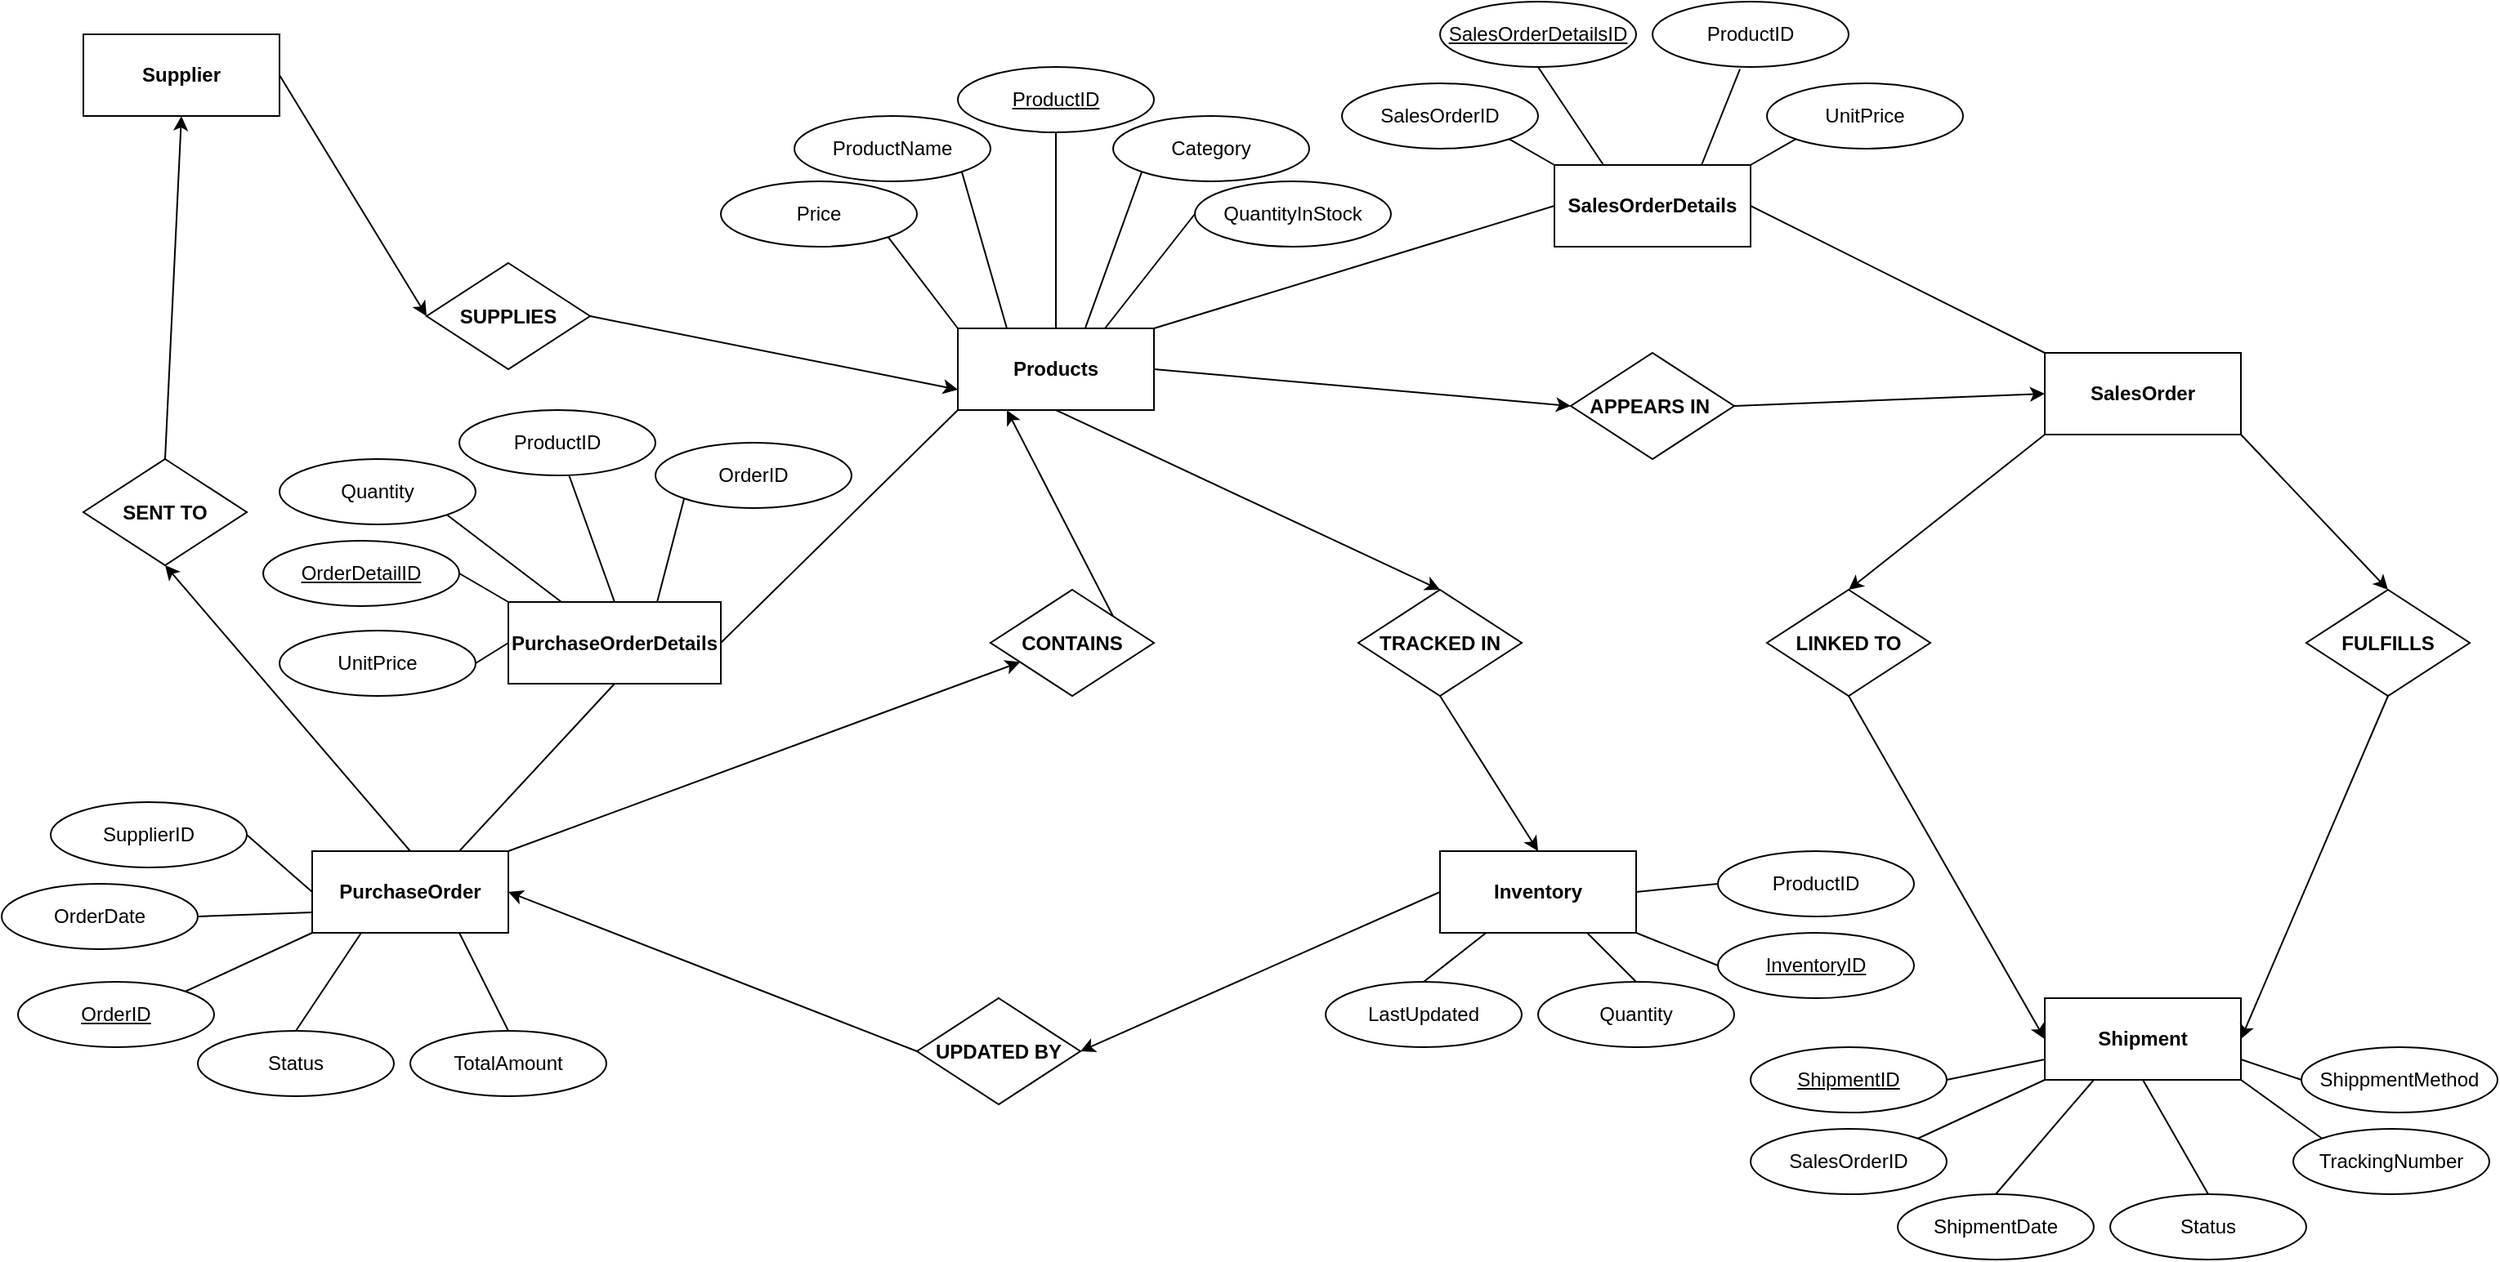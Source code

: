 <mxfile version="27.0.6">
  <diagram name="Page-1" id="dpGwUtLGYqmD2AURmN1E">
    <mxGraphModel dx="2688" dy="970" grid="1" gridSize="10" guides="1" tooltips="1" connect="1" arrows="1" fold="1" page="1" pageScale="1" pageWidth="850" pageHeight="1100" math="0" shadow="0">
      <root>
        <mxCell id="0" />
        <mxCell id="1" parent="0" />
        <mxCell id="tNOeazSKzZnn_q3BJgtX-1" value="&lt;b&gt;Supplier&lt;/b&gt;" style="rounded=0;whiteSpace=wrap;html=1;" vertex="1" parent="1">
          <mxGeometry x="-110" y="220" width="120" height="50" as="geometry" />
        </mxCell>
        <mxCell id="tNOeazSKzZnn_q3BJgtX-4" value="&lt;b&gt;PurchaseOrderDetails&lt;/b&gt;" style="rounded=0;whiteSpace=wrap;html=1;" vertex="1" parent="1">
          <mxGeometry x="150" y="567.5" width="130" height="50" as="geometry" />
        </mxCell>
        <mxCell id="tNOeazSKzZnn_q3BJgtX-5" value="&lt;b&gt;PurchaseOrder&lt;/b&gt;" style="rounded=0;whiteSpace=wrap;html=1;" vertex="1" parent="1">
          <mxGeometry x="30" y="720" width="120" height="50" as="geometry" />
        </mxCell>
        <mxCell id="tNOeazSKzZnn_q3BJgtX-6" value="&lt;b&gt;SalesOrder&lt;/b&gt;" style="rounded=0;whiteSpace=wrap;html=1;" vertex="1" parent="1">
          <mxGeometry x="1090" y="415" width="120" height="50" as="geometry" />
        </mxCell>
        <mxCell id="tNOeazSKzZnn_q3BJgtX-7" value="&lt;b&gt;Inventory&lt;/b&gt;" style="rounded=0;whiteSpace=wrap;html=1;" vertex="1" parent="1">
          <mxGeometry x="720" y="720" width="120" height="50" as="geometry" />
        </mxCell>
        <mxCell id="tNOeazSKzZnn_q3BJgtX-8" value="&lt;b&gt;Products&lt;/b&gt;" style="rounded=0;whiteSpace=wrap;html=1;" vertex="1" parent="1">
          <mxGeometry x="425" y="400" width="120" height="50" as="geometry" />
        </mxCell>
        <mxCell id="tNOeazSKzZnn_q3BJgtX-9" value="&lt;b&gt;Shipment&lt;/b&gt;" style="rounded=0;whiteSpace=wrap;html=1;" vertex="1" parent="1">
          <mxGeometry x="1090" y="810" width="120" height="50" as="geometry" />
        </mxCell>
        <mxCell id="tNOeazSKzZnn_q3BJgtX-10" value="&lt;b&gt;SalesOrderDetails&lt;/b&gt;" style="rounded=0;whiteSpace=wrap;html=1;" vertex="1" parent="1">
          <mxGeometry x="790" y="300" width="120" height="50" as="geometry" />
        </mxCell>
        <mxCell id="tNOeazSKzZnn_q3BJgtX-18" value="&lt;b&gt;SUPPLIES&lt;/b&gt;" style="rhombus;whiteSpace=wrap;html=1;" vertex="1" parent="1">
          <mxGeometry x="100" y="360" width="100" height="65" as="geometry" />
        </mxCell>
        <mxCell id="tNOeazSKzZnn_q3BJgtX-19" value="" style="endArrow=classic;html=1;rounded=0;exitX=1;exitY=0.5;exitDx=0;exitDy=0;entryX=0;entryY=0.5;entryDx=0;entryDy=0;" edge="1" parent="1" source="tNOeazSKzZnn_q3BJgtX-1" target="tNOeazSKzZnn_q3BJgtX-18">
          <mxGeometry width="50" height="50" relative="1" as="geometry">
            <mxPoint x="400" y="520" as="sourcePoint" />
            <mxPoint x="450" y="470" as="targetPoint" />
          </mxGeometry>
        </mxCell>
        <mxCell id="tNOeazSKzZnn_q3BJgtX-20" value="" style="endArrow=classic;html=1;rounded=0;exitX=1;exitY=0.5;exitDx=0;exitDy=0;entryX=0;entryY=0.75;entryDx=0;entryDy=0;" edge="1" parent="1" source="tNOeazSKzZnn_q3BJgtX-18" target="tNOeazSKzZnn_q3BJgtX-8">
          <mxGeometry width="50" height="50" relative="1" as="geometry">
            <mxPoint x="570" y="570" as="sourcePoint" />
            <mxPoint x="620" y="520" as="targetPoint" />
          </mxGeometry>
        </mxCell>
        <mxCell id="tNOeazSKzZnn_q3BJgtX-21" value="&lt;b&gt;TRACKED IN&lt;/b&gt;" style="rhombus;whiteSpace=wrap;html=1;" vertex="1" parent="1">
          <mxGeometry x="670" y="560" width="100" height="65" as="geometry" />
        </mxCell>
        <mxCell id="tNOeazSKzZnn_q3BJgtX-22" value="" style="endArrow=classic;html=1;rounded=0;exitX=0.5;exitY=1;exitDx=0;exitDy=0;entryX=0.5;entryY=0;entryDx=0;entryDy=0;" edge="1" parent="1" source="tNOeazSKzZnn_q3BJgtX-21" target="tNOeazSKzZnn_q3BJgtX-7">
          <mxGeometry width="50" height="50" relative="1" as="geometry">
            <mxPoint x="669" y="575" as="sourcePoint" />
            <mxPoint x="719" y="525" as="targetPoint" />
          </mxGeometry>
        </mxCell>
        <mxCell id="tNOeazSKzZnn_q3BJgtX-23" value="" style="endArrow=classic;html=1;rounded=0;entryX=0.5;entryY=0;entryDx=0;entryDy=0;exitX=0.5;exitY=1;exitDx=0;exitDy=0;" edge="1" parent="1" source="tNOeazSKzZnn_q3BJgtX-8" target="tNOeazSKzZnn_q3BJgtX-21">
          <mxGeometry width="50" height="50" relative="1" as="geometry">
            <mxPoint x="580" y="580" as="sourcePoint" />
            <mxPoint x="630" y="530" as="targetPoint" />
          </mxGeometry>
        </mxCell>
        <mxCell id="tNOeazSKzZnn_q3BJgtX-24" value="&lt;b&gt;UPDATED BY&lt;/b&gt;" style="rhombus;whiteSpace=wrap;html=1;" vertex="1" parent="1">
          <mxGeometry x="400" y="810" width="100" height="65" as="geometry" />
        </mxCell>
        <mxCell id="tNOeazSKzZnn_q3BJgtX-25" value="" style="endArrow=classic;html=1;rounded=0;entryX=1;entryY=0.5;entryDx=0;entryDy=0;exitX=0;exitY=0.5;exitDx=0;exitDy=0;" edge="1" parent="1" source="tNOeazSKzZnn_q3BJgtX-24" target="tNOeazSKzZnn_q3BJgtX-5">
          <mxGeometry width="50" height="50" relative="1" as="geometry">
            <mxPoint x="400" y="800" as="sourcePoint" />
            <mxPoint x="450" y="750" as="targetPoint" />
          </mxGeometry>
        </mxCell>
        <mxCell id="tNOeazSKzZnn_q3BJgtX-26" value="" style="endArrow=classic;html=1;rounded=0;entryX=1;entryY=0.5;entryDx=0;entryDy=0;exitX=0;exitY=0.5;exitDx=0;exitDy=0;" edge="1" parent="1" source="tNOeazSKzZnn_q3BJgtX-7" target="tNOeazSKzZnn_q3BJgtX-24">
          <mxGeometry width="50" height="50" relative="1" as="geometry">
            <mxPoint x="470" y="830" as="sourcePoint" />
            <mxPoint x="520" y="780" as="targetPoint" />
          </mxGeometry>
        </mxCell>
        <mxCell id="tNOeazSKzZnn_q3BJgtX-27" value="&lt;b&gt;SENT TO&lt;/b&gt;" style="rhombus;whiteSpace=wrap;html=1;" vertex="1" parent="1">
          <mxGeometry x="-110" y="480" width="100" height="65" as="geometry" />
        </mxCell>
        <mxCell id="tNOeazSKzZnn_q3BJgtX-28" value="" style="endArrow=classic;html=1;rounded=0;entryX=0.5;entryY=1;entryDx=0;entryDy=0;exitX=0.5;exitY=0;exitDx=0;exitDy=0;" edge="1" parent="1" source="tNOeazSKzZnn_q3BJgtX-5" target="tNOeazSKzZnn_q3BJgtX-27">
          <mxGeometry width="50" height="50" relative="1" as="geometry">
            <mxPoint x="150" y="650" as="sourcePoint" />
            <mxPoint x="200" y="600" as="targetPoint" />
          </mxGeometry>
        </mxCell>
        <mxCell id="tNOeazSKzZnn_q3BJgtX-29" value="" style="endArrow=classic;html=1;rounded=0;entryX=0.5;entryY=1;entryDx=0;entryDy=0;exitX=0.5;exitY=0;exitDx=0;exitDy=0;" edge="1" parent="1" source="tNOeazSKzZnn_q3BJgtX-27" target="tNOeazSKzZnn_q3BJgtX-1">
          <mxGeometry width="50" height="50" relative="1" as="geometry">
            <mxPoint x="90" y="620" as="sourcePoint" />
            <mxPoint x="140" y="570" as="targetPoint" />
          </mxGeometry>
        </mxCell>
        <mxCell id="tNOeazSKzZnn_q3BJgtX-30" value="&lt;b&gt;CONTAINS&lt;/b&gt;" style="rhombus;whiteSpace=wrap;html=1;" vertex="1" parent="1">
          <mxGeometry x="445" y="560" width="100" height="65" as="geometry" />
        </mxCell>
        <mxCell id="tNOeazSKzZnn_q3BJgtX-31" value="" style="endArrow=classic;html=1;rounded=0;exitX=1;exitY=0;exitDx=0;exitDy=0;" edge="1" parent="1" source="tNOeazSKzZnn_q3BJgtX-5" target="tNOeazSKzZnn_q3BJgtX-30">
          <mxGeometry width="50" height="50" relative="1" as="geometry">
            <mxPoint x="380" y="590" as="sourcePoint" />
            <mxPoint x="430" y="540" as="targetPoint" />
          </mxGeometry>
        </mxCell>
        <mxCell id="tNOeazSKzZnn_q3BJgtX-32" value="" style="endArrow=classic;html=1;rounded=0;exitX=1;exitY=0;exitDx=0;exitDy=0;entryX=0.25;entryY=1;entryDx=0;entryDy=0;" edge="1" parent="1" source="tNOeazSKzZnn_q3BJgtX-30" target="tNOeazSKzZnn_q3BJgtX-8">
          <mxGeometry width="50" height="50" relative="1" as="geometry">
            <mxPoint x="630" y="500" as="sourcePoint" />
            <mxPoint x="680" y="450" as="targetPoint" />
          </mxGeometry>
        </mxCell>
        <mxCell id="tNOeazSKzZnn_q3BJgtX-33" value="&lt;b&gt;APPEARS IN&amp;nbsp;&lt;/b&gt;" style="rhombus;whiteSpace=wrap;html=1;" vertex="1" parent="1">
          <mxGeometry x="800" y="415" width="100" height="65" as="geometry" />
        </mxCell>
        <mxCell id="tNOeazSKzZnn_q3BJgtX-35" value="" style="endArrow=classic;html=1;rounded=0;entryX=0;entryY=0.5;entryDx=0;entryDy=0;exitX=1;exitY=0.5;exitDx=0;exitDy=0;" edge="1" parent="1" source="tNOeazSKzZnn_q3BJgtX-8" target="tNOeazSKzZnn_q3BJgtX-33">
          <mxGeometry width="50" height="50" relative="1" as="geometry">
            <mxPoint x="630" y="360" as="sourcePoint" />
            <mxPoint x="680" y="310" as="targetPoint" />
          </mxGeometry>
        </mxCell>
        <mxCell id="tNOeazSKzZnn_q3BJgtX-36" value="" style="endArrow=classic;html=1;rounded=0;exitX=1;exitY=0.5;exitDx=0;exitDy=0;entryX=0;entryY=0.5;entryDx=0;entryDy=0;" edge="1" parent="1" source="tNOeazSKzZnn_q3BJgtX-33" target="tNOeazSKzZnn_q3BJgtX-6">
          <mxGeometry width="50" height="50" relative="1" as="geometry">
            <mxPoint x="950" y="580" as="sourcePoint" />
            <mxPoint x="1000" y="530" as="targetPoint" />
          </mxGeometry>
        </mxCell>
        <mxCell id="tNOeazSKzZnn_q3BJgtX-37" value="&lt;b&gt;LINKED TO&lt;/b&gt;" style="rhombus;whiteSpace=wrap;html=1;" vertex="1" parent="1">
          <mxGeometry x="920" y="560" width="100" height="65" as="geometry" />
        </mxCell>
        <mxCell id="tNOeazSKzZnn_q3BJgtX-38" value="&lt;b&gt;FULFILLS&lt;/b&gt;" style="rhombus;whiteSpace=wrap;html=1;" vertex="1" parent="1">
          <mxGeometry x="1250" y="560" width="100" height="65" as="geometry" />
        </mxCell>
        <mxCell id="tNOeazSKzZnn_q3BJgtX-39" value="" style="endArrow=classic;html=1;rounded=0;entryX=0.5;entryY=0;entryDx=0;entryDy=0;exitX=1;exitY=1;exitDx=0;exitDy=0;" edge="1" parent="1" source="tNOeazSKzZnn_q3BJgtX-6" target="tNOeazSKzZnn_q3BJgtX-38">
          <mxGeometry width="50" height="50" relative="1" as="geometry">
            <mxPoint x="1180" y="590" as="sourcePoint" />
            <mxPoint x="1230" y="540" as="targetPoint" />
          </mxGeometry>
        </mxCell>
        <mxCell id="tNOeazSKzZnn_q3BJgtX-40" value="" style="endArrow=classic;html=1;rounded=0;exitX=0.5;exitY=1;exitDx=0;exitDy=0;entryX=1;entryY=0.5;entryDx=0;entryDy=0;" edge="1" parent="1" source="tNOeazSKzZnn_q3BJgtX-38" target="tNOeazSKzZnn_q3BJgtX-9">
          <mxGeometry width="50" height="50" relative="1" as="geometry">
            <mxPoint x="1240" y="780" as="sourcePoint" />
            <mxPoint x="1290" y="730" as="targetPoint" />
          </mxGeometry>
        </mxCell>
        <mxCell id="tNOeazSKzZnn_q3BJgtX-41" value="" style="endArrow=classic;html=1;rounded=0;entryX=0;entryY=0.5;entryDx=0;entryDy=0;exitX=0.5;exitY=1;exitDx=0;exitDy=0;" edge="1" parent="1" source="tNOeazSKzZnn_q3BJgtX-37" target="tNOeazSKzZnn_q3BJgtX-9">
          <mxGeometry width="50" height="50" relative="1" as="geometry">
            <mxPoint x="950" y="780" as="sourcePoint" />
            <mxPoint x="1000" y="730" as="targetPoint" />
          </mxGeometry>
        </mxCell>
        <mxCell id="tNOeazSKzZnn_q3BJgtX-42" value="" style="endArrow=classic;html=1;rounded=0;exitX=0;exitY=1;exitDx=0;exitDy=0;entryX=0.5;entryY=0;entryDx=0;entryDy=0;" edge="1" parent="1" source="tNOeazSKzZnn_q3BJgtX-6" target="tNOeazSKzZnn_q3BJgtX-37">
          <mxGeometry width="50" height="50" relative="1" as="geometry">
            <mxPoint x="1090" y="610" as="sourcePoint" />
            <mxPoint x="1140" y="560" as="targetPoint" />
          </mxGeometry>
        </mxCell>
        <mxCell id="tNOeazSKzZnn_q3BJgtX-43" value="" style="endArrow=none;html=1;rounded=0;entryX=0;entryY=0.5;entryDx=0;entryDy=0;exitX=1;exitY=0;exitDx=0;exitDy=0;" edge="1" parent="1" source="tNOeazSKzZnn_q3BJgtX-8" target="tNOeazSKzZnn_q3BJgtX-10">
          <mxGeometry width="50" height="50" relative="1" as="geometry">
            <mxPoint x="550" y="390" as="sourcePoint" />
            <mxPoint x="580" y="170" as="targetPoint" />
          </mxGeometry>
        </mxCell>
        <mxCell id="tNOeazSKzZnn_q3BJgtX-44" value="" style="endArrow=none;html=1;rounded=0;entryX=1;entryY=0.5;entryDx=0;entryDy=0;exitX=0;exitY=0;exitDx=0;exitDy=0;" edge="1" parent="1" source="tNOeazSKzZnn_q3BJgtX-6" target="tNOeazSKzZnn_q3BJgtX-10">
          <mxGeometry width="50" height="50" relative="1" as="geometry">
            <mxPoint x="1240" y="190" as="sourcePoint" />
            <mxPoint x="1290" y="140" as="targetPoint" />
          </mxGeometry>
        </mxCell>
        <mxCell id="tNOeazSKzZnn_q3BJgtX-45" value="" style="endArrow=none;html=1;rounded=0;exitX=0.75;exitY=0;exitDx=0;exitDy=0;entryX=0.5;entryY=1;entryDx=0;entryDy=0;" edge="1" parent="1" source="tNOeazSKzZnn_q3BJgtX-5" target="tNOeazSKzZnn_q3BJgtX-4">
          <mxGeometry width="50" height="50" relative="1" as="geometry">
            <mxPoint x="50" y="590" as="sourcePoint" />
            <mxPoint x="100" y="540" as="targetPoint" />
          </mxGeometry>
        </mxCell>
        <mxCell id="tNOeazSKzZnn_q3BJgtX-46" value="" style="endArrow=none;html=1;rounded=0;exitX=0;exitY=1;exitDx=0;exitDy=0;entryX=1;entryY=0.5;entryDx=0;entryDy=0;" edge="1" parent="1" source="tNOeazSKzZnn_q3BJgtX-8" target="tNOeazSKzZnn_q3BJgtX-4">
          <mxGeometry width="50" height="50" relative="1" as="geometry">
            <mxPoint x="330" y="550" as="sourcePoint" />
            <mxPoint x="270" y="568" as="targetPoint" />
            <Array as="points" />
          </mxGeometry>
        </mxCell>
        <mxCell id="tNOeazSKzZnn_q3BJgtX-47" value="&lt;u&gt;ShipmentID&lt;/u&gt;" style="ellipse;whiteSpace=wrap;html=1;" vertex="1" parent="1">
          <mxGeometry x="910" y="840" width="120" height="40" as="geometry" />
        </mxCell>
        <mxCell id="tNOeazSKzZnn_q3BJgtX-48" value="SalesOrderID" style="ellipse;whiteSpace=wrap;html=1;" vertex="1" parent="1">
          <mxGeometry x="910" y="890" width="120" height="40" as="geometry" />
        </mxCell>
        <mxCell id="tNOeazSKzZnn_q3BJgtX-50" value="ShipmentDate" style="ellipse;whiteSpace=wrap;html=1;" vertex="1" parent="1">
          <mxGeometry x="1000" y="930" width="120" height="40" as="geometry" />
        </mxCell>
        <mxCell id="tNOeazSKzZnn_q3BJgtX-51" value="Status" style="ellipse;whiteSpace=wrap;html=1;" vertex="1" parent="1">
          <mxGeometry x="1130" y="930" width="120" height="40" as="geometry" />
        </mxCell>
        <mxCell id="tNOeazSKzZnn_q3BJgtX-52" value="TrackingNumber" style="ellipse;whiteSpace=wrap;html=1;" vertex="1" parent="1">
          <mxGeometry x="1242" y="890" width="120" height="40" as="geometry" />
        </mxCell>
        <mxCell id="tNOeazSKzZnn_q3BJgtX-53" value="ShippmentMethod" style="ellipse;whiteSpace=wrap;html=1;" vertex="1" parent="1">
          <mxGeometry x="1247" y="840" width="120" height="40" as="geometry" />
        </mxCell>
        <mxCell id="tNOeazSKzZnn_q3BJgtX-54" value="" style="endArrow=none;html=1;rounded=0;entryX=0;entryY=0.75;entryDx=0;entryDy=0;exitX=1;exitY=0.5;exitDx=0;exitDy=0;" edge="1" parent="1" source="tNOeazSKzZnn_q3BJgtX-47" target="tNOeazSKzZnn_q3BJgtX-9">
          <mxGeometry width="50" height="50" relative="1" as="geometry">
            <mxPoint x="890" y="1010" as="sourcePoint" />
            <mxPoint x="940" y="960" as="targetPoint" />
          </mxGeometry>
        </mxCell>
        <mxCell id="tNOeazSKzZnn_q3BJgtX-55" value="" style="endArrow=none;html=1;rounded=0;entryX=1;entryY=0.75;entryDx=0;entryDy=0;exitX=0;exitY=0.5;exitDx=0;exitDy=0;" edge="1" parent="1" source="tNOeazSKzZnn_q3BJgtX-53" target="tNOeazSKzZnn_q3BJgtX-9">
          <mxGeometry width="50" height="50" relative="1" as="geometry">
            <mxPoint x="1242" y="1030" as="sourcePoint" />
            <mxPoint x="1292" y="980" as="targetPoint" />
          </mxGeometry>
        </mxCell>
        <mxCell id="tNOeazSKzZnn_q3BJgtX-56" value="" style="endArrow=none;html=1;rounded=0;entryX=1;entryY=1;entryDx=0;entryDy=0;exitX=0;exitY=0;exitDx=0;exitDy=0;" edge="1" parent="1" source="tNOeazSKzZnn_q3BJgtX-52" target="tNOeazSKzZnn_q3BJgtX-9">
          <mxGeometry width="50" height="50" relative="1" as="geometry">
            <mxPoint x="1170" y="935" as="sourcePoint" />
            <mxPoint x="1220" y="885" as="targetPoint" />
          </mxGeometry>
        </mxCell>
        <mxCell id="tNOeazSKzZnn_q3BJgtX-57" value="" style="endArrow=none;html=1;rounded=0;exitX=0.5;exitY=1;exitDx=0;exitDy=0;entryX=0.5;entryY=0;entryDx=0;entryDy=0;" edge="1" parent="1" source="tNOeazSKzZnn_q3BJgtX-9" target="tNOeazSKzZnn_q3BJgtX-51">
          <mxGeometry width="50" height="50" relative="1" as="geometry">
            <mxPoint x="890" y="1040" as="sourcePoint" />
            <mxPoint x="940" y="990" as="targetPoint" />
          </mxGeometry>
        </mxCell>
        <mxCell id="tNOeazSKzZnn_q3BJgtX-58" value="" style="endArrow=none;html=1;rounded=0;entryX=0.25;entryY=1;entryDx=0;entryDy=0;exitX=0.5;exitY=0;exitDx=0;exitDy=0;" edge="1" parent="1" source="tNOeazSKzZnn_q3BJgtX-50" target="tNOeazSKzZnn_q3BJgtX-9">
          <mxGeometry width="50" height="50" relative="1" as="geometry">
            <mxPoint x="1090" y="920" as="sourcePoint" />
            <mxPoint x="1140" y="870" as="targetPoint" />
          </mxGeometry>
        </mxCell>
        <mxCell id="tNOeazSKzZnn_q3BJgtX-59" value="" style="endArrow=none;html=1;rounded=0;entryX=0;entryY=1;entryDx=0;entryDy=0;exitX=1;exitY=0;exitDx=0;exitDy=0;" edge="1" parent="1" source="tNOeazSKzZnn_q3BJgtX-48" target="tNOeazSKzZnn_q3BJgtX-9">
          <mxGeometry width="50" height="50" relative="1" as="geometry">
            <mxPoint x="980" y="1050" as="sourcePoint" />
            <mxPoint x="1030" y="1000" as="targetPoint" />
          </mxGeometry>
        </mxCell>
        <mxCell id="tNOeazSKzZnn_q3BJgtX-60" value="SalesOrderID" style="ellipse;whiteSpace=wrap;html=1;" vertex="1" parent="1">
          <mxGeometry x="660" y="250" width="120" height="40" as="geometry" />
        </mxCell>
        <mxCell id="tNOeazSKzZnn_q3BJgtX-61" value="&lt;u&gt;SalesOrderDetailsID&lt;/u&gt;" style="ellipse;whiteSpace=wrap;html=1;" vertex="1" parent="1">
          <mxGeometry x="720" y="200" width="120" height="40" as="geometry" />
        </mxCell>
        <mxCell id="tNOeazSKzZnn_q3BJgtX-62" value="ProductID" style="ellipse;whiteSpace=wrap;html=1;" vertex="1" parent="1">
          <mxGeometry x="850" y="200" width="120" height="40" as="geometry" />
        </mxCell>
        <mxCell id="tNOeazSKzZnn_q3BJgtX-63" value="UnitPrice" style="ellipse;whiteSpace=wrap;html=1;" vertex="1" parent="1">
          <mxGeometry x="920" y="250" width="120" height="40" as="geometry" />
        </mxCell>
        <mxCell id="tNOeazSKzZnn_q3BJgtX-64" value="" style="endArrow=none;html=1;rounded=0;exitX=1;exitY=0;exitDx=0;exitDy=0;entryX=0;entryY=1;entryDx=0;entryDy=0;" edge="1" parent="1" source="tNOeazSKzZnn_q3BJgtX-10" target="tNOeazSKzZnn_q3BJgtX-63">
          <mxGeometry width="50" height="50" relative="1" as="geometry">
            <mxPoint x="980" y="360" as="sourcePoint" />
            <mxPoint x="1030" y="310" as="targetPoint" />
          </mxGeometry>
        </mxCell>
        <mxCell id="tNOeazSKzZnn_q3BJgtX-65" value="" style="endArrow=none;html=1;rounded=0;exitX=0.75;exitY=0;exitDx=0;exitDy=0;entryX=0.446;entryY=1.034;entryDx=0;entryDy=0;entryPerimeter=0;" edge="1" parent="1" source="tNOeazSKzZnn_q3BJgtX-10" target="tNOeazSKzZnn_q3BJgtX-62">
          <mxGeometry width="50" height="50" relative="1" as="geometry">
            <mxPoint x="840" y="295" as="sourcePoint" />
            <mxPoint x="890" y="245" as="targetPoint" />
          </mxGeometry>
        </mxCell>
        <mxCell id="tNOeazSKzZnn_q3BJgtX-66" value="" style="endArrow=none;html=1;rounded=0;exitX=0.25;exitY=0;exitDx=0;exitDy=0;entryX=0.5;entryY=1;entryDx=0;entryDy=0;" edge="1" parent="1" source="tNOeazSKzZnn_q3BJgtX-10" target="tNOeazSKzZnn_q3BJgtX-61">
          <mxGeometry width="50" height="50" relative="1" as="geometry">
            <mxPoint x="800" y="290" as="sourcePoint" />
            <mxPoint x="850" y="240" as="targetPoint" />
          </mxGeometry>
        </mxCell>
        <mxCell id="tNOeazSKzZnn_q3BJgtX-67" value="" style="endArrow=none;html=1;rounded=0;entryX=0;entryY=0;entryDx=0;entryDy=0;exitX=1;exitY=1;exitDx=0;exitDy=0;" edge="1" parent="1" source="tNOeazSKzZnn_q3BJgtX-60" target="tNOeazSKzZnn_q3BJgtX-10">
          <mxGeometry width="50" height="50" relative="1" as="geometry">
            <mxPoint x="580" y="350" as="sourcePoint" />
            <mxPoint x="630" y="300" as="targetPoint" />
          </mxGeometry>
        </mxCell>
        <mxCell id="tNOeazSKzZnn_q3BJgtX-68" value="Quantity" style="ellipse;whiteSpace=wrap;html=1;" vertex="1" parent="1">
          <mxGeometry x="780" y="800" width="120" height="40" as="geometry" />
        </mxCell>
        <mxCell id="tNOeazSKzZnn_q3BJgtX-69" value="&lt;span style=&quot;font-weight: normal;&quot;&gt;LastUpdated&lt;/span&gt;" style="ellipse;whiteSpace=wrap;html=1;fontStyle=1" vertex="1" parent="1">
          <mxGeometry x="650" y="800" width="120" height="40" as="geometry" />
        </mxCell>
        <mxCell id="tNOeazSKzZnn_q3BJgtX-70" value="&lt;u&gt;InventoryID&lt;/u&gt;" style="ellipse;whiteSpace=wrap;html=1;" vertex="1" parent="1">
          <mxGeometry x="890" y="770" width="120" height="40" as="geometry" />
        </mxCell>
        <mxCell id="tNOeazSKzZnn_q3BJgtX-71" value="ProductID" style="ellipse;whiteSpace=wrap;html=1;" vertex="1" parent="1">
          <mxGeometry x="890" y="720" width="120" height="40" as="geometry" />
        </mxCell>
        <mxCell id="tNOeazSKzZnn_q3BJgtX-72" value="" style="endArrow=none;html=1;rounded=0;exitX=1;exitY=0.5;exitDx=0;exitDy=0;entryX=0;entryY=0.5;entryDx=0;entryDy=0;" edge="1" parent="1" source="tNOeazSKzZnn_q3BJgtX-7" target="tNOeazSKzZnn_q3BJgtX-71">
          <mxGeometry width="50" height="50" relative="1" as="geometry">
            <mxPoint x="870" y="710" as="sourcePoint" />
            <mxPoint x="920" y="660" as="targetPoint" />
          </mxGeometry>
        </mxCell>
        <mxCell id="tNOeazSKzZnn_q3BJgtX-73" value="" style="endArrow=none;html=1;rounded=0;entryX=1;entryY=1;entryDx=0;entryDy=0;exitX=0;exitY=0.5;exitDx=0;exitDy=0;" edge="1" parent="1" source="tNOeazSKzZnn_q3BJgtX-70" target="tNOeazSKzZnn_q3BJgtX-7">
          <mxGeometry width="50" height="50" relative="1" as="geometry">
            <mxPoint x="840" y="890" as="sourcePoint" />
            <mxPoint x="890" y="840" as="targetPoint" />
          </mxGeometry>
        </mxCell>
        <mxCell id="tNOeazSKzZnn_q3BJgtX-74" value="" style="endArrow=none;html=1;rounded=0;entryX=0.75;entryY=1;entryDx=0;entryDy=0;exitX=0.5;exitY=0;exitDx=0;exitDy=0;" edge="1" parent="1" source="tNOeazSKzZnn_q3BJgtX-68" target="tNOeazSKzZnn_q3BJgtX-7">
          <mxGeometry width="50" height="50" relative="1" as="geometry">
            <mxPoint x="610" y="940" as="sourcePoint" />
            <mxPoint x="660" y="890" as="targetPoint" />
          </mxGeometry>
        </mxCell>
        <mxCell id="tNOeazSKzZnn_q3BJgtX-75" value="" style="endArrow=none;html=1;rounded=0;exitX=0.5;exitY=0;exitDx=0;exitDy=0;" edge="1" parent="1" source="tNOeazSKzZnn_q3BJgtX-69" target="tNOeazSKzZnn_q3BJgtX-7">
          <mxGeometry width="50" height="50" relative="1" as="geometry">
            <mxPoint x="590" y="900" as="sourcePoint" />
            <mxPoint x="640" y="850" as="targetPoint" />
          </mxGeometry>
        </mxCell>
        <mxCell id="tNOeazSKzZnn_q3BJgtX-76" value="SupplierID" style="ellipse;whiteSpace=wrap;html=1;" vertex="1" parent="1">
          <mxGeometry x="-130" y="690" width="120" height="40" as="geometry" />
        </mxCell>
        <mxCell id="tNOeazSKzZnn_q3BJgtX-77" value="OrderDate" style="ellipse;whiteSpace=wrap;html=1;" vertex="1" parent="1">
          <mxGeometry x="-160" y="740" width="120" height="40" as="geometry" />
        </mxCell>
        <mxCell id="tNOeazSKzZnn_q3BJgtX-78" value="&lt;u&gt;OrderID&lt;/u&gt;" style="ellipse;whiteSpace=wrap;html=1;" vertex="1" parent="1">
          <mxGeometry x="-150" y="800" width="120" height="40" as="geometry" />
        </mxCell>
        <mxCell id="tNOeazSKzZnn_q3BJgtX-79" value="Status" style="ellipse;whiteSpace=wrap;html=1;" vertex="1" parent="1">
          <mxGeometry x="-40" y="830" width="120" height="40" as="geometry" />
        </mxCell>
        <mxCell id="tNOeazSKzZnn_q3BJgtX-80" value="TotalAmount" style="ellipse;whiteSpace=wrap;html=1;" vertex="1" parent="1">
          <mxGeometry x="90" y="830" width="120" height="40" as="geometry" />
        </mxCell>
        <mxCell id="tNOeazSKzZnn_q3BJgtX-81" value="" style="endArrow=none;html=1;rounded=0;entryX=0;entryY=0.5;entryDx=0;entryDy=0;exitX=1;exitY=0.5;exitDx=0;exitDy=0;" edge="1" parent="1" source="tNOeazSKzZnn_q3BJgtX-76" target="tNOeazSKzZnn_q3BJgtX-5">
          <mxGeometry width="50" height="50" relative="1" as="geometry">
            <mxPoint x="-30" y="750" as="sourcePoint" />
            <mxPoint x="20" y="700" as="targetPoint" />
          </mxGeometry>
        </mxCell>
        <mxCell id="tNOeazSKzZnn_q3BJgtX-82" value="" style="endArrow=none;html=1;rounded=0;entryX=0;entryY=0.75;entryDx=0;entryDy=0;exitX=1;exitY=0.5;exitDx=0;exitDy=0;" edge="1" parent="1" source="tNOeazSKzZnn_q3BJgtX-77" target="tNOeazSKzZnn_q3BJgtX-5">
          <mxGeometry width="50" height="50" relative="1" as="geometry">
            <mxPoint x="-180" y="940" as="sourcePoint" />
            <mxPoint x="-130" y="890" as="targetPoint" />
          </mxGeometry>
        </mxCell>
        <mxCell id="tNOeazSKzZnn_q3BJgtX-83" value="" style="endArrow=none;html=1;rounded=0;entryX=0.25;entryY=1;entryDx=0;entryDy=0;exitX=0.5;exitY=0;exitDx=0;exitDy=0;" edge="1" parent="1" source="tNOeazSKzZnn_q3BJgtX-79" target="tNOeazSKzZnn_q3BJgtX-5">
          <mxGeometry width="50" height="50" relative="1" as="geometry">
            <mxPoint x="-90" y="950" as="sourcePoint" />
            <mxPoint x="-40" y="900" as="targetPoint" />
          </mxGeometry>
        </mxCell>
        <mxCell id="tNOeazSKzZnn_q3BJgtX-84" value="" style="endArrow=none;html=1;rounded=0;entryX=0;entryY=1;entryDx=0;entryDy=0;exitX=1;exitY=0;exitDx=0;exitDy=0;" edge="1" parent="1" source="tNOeazSKzZnn_q3BJgtX-78" target="tNOeazSKzZnn_q3BJgtX-5">
          <mxGeometry width="50" height="50" relative="1" as="geometry">
            <mxPoint x="-100" y="920" as="sourcePoint" />
            <mxPoint x="-50" y="870" as="targetPoint" />
          </mxGeometry>
        </mxCell>
        <mxCell id="tNOeazSKzZnn_q3BJgtX-85" value="" style="endArrow=none;html=1;rounded=0;entryX=0.75;entryY=1;entryDx=0;entryDy=0;exitX=0.5;exitY=0;exitDx=0;exitDy=0;" edge="1" parent="1" source="tNOeazSKzZnn_q3BJgtX-80" target="tNOeazSKzZnn_q3BJgtX-5">
          <mxGeometry width="50" height="50" relative="1" as="geometry">
            <mxPoint x="-30" y="950" as="sourcePoint" />
            <mxPoint x="20" y="900" as="targetPoint" />
          </mxGeometry>
        </mxCell>
        <mxCell id="tNOeazSKzZnn_q3BJgtX-86" value="UnitPrice" style="ellipse;whiteSpace=wrap;html=1;" vertex="1" parent="1">
          <mxGeometry x="10" y="585" width="120" height="40" as="geometry" />
        </mxCell>
        <mxCell id="tNOeazSKzZnn_q3BJgtX-87" value="&lt;u&gt;OrderDetailID&lt;/u&gt;" style="ellipse;whiteSpace=wrap;html=1;" vertex="1" parent="1">
          <mxGeometry y="530" width="120" height="40" as="geometry" />
        </mxCell>
        <mxCell id="tNOeazSKzZnn_q3BJgtX-88" value="Quantity" style="ellipse;whiteSpace=wrap;html=1;" vertex="1" parent="1">
          <mxGeometry x="10" y="480" width="120" height="40" as="geometry" />
        </mxCell>
        <mxCell id="tNOeazSKzZnn_q3BJgtX-89" value="ProductID" style="ellipse;whiteSpace=wrap;html=1;" vertex="1" parent="1">
          <mxGeometry x="120" y="450" width="120" height="40" as="geometry" />
        </mxCell>
        <mxCell id="tNOeazSKzZnn_q3BJgtX-90" value="OrderID" style="ellipse;whiteSpace=wrap;html=1;" vertex="1" parent="1">
          <mxGeometry x="240" y="470" width="120" height="40" as="geometry" />
        </mxCell>
        <mxCell id="tNOeazSKzZnn_q3BJgtX-91" value="" style="endArrow=none;html=1;rounded=0;exitX=1;exitY=0.5;exitDx=0;exitDy=0;entryX=0;entryY=0.5;entryDx=0;entryDy=0;" edge="1" parent="1" source="tNOeazSKzZnn_q3BJgtX-86" target="tNOeazSKzZnn_q3BJgtX-4">
          <mxGeometry width="50" height="50" relative="1" as="geometry">
            <mxPoint x="180" y="540" as="sourcePoint" />
            <mxPoint x="230" y="490" as="targetPoint" />
          </mxGeometry>
        </mxCell>
        <mxCell id="tNOeazSKzZnn_q3BJgtX-92" value="" style="endArrow=none;html=1;rounded=0;exitX=1;exitY=0.5;exitDx=0;exitDy=0;entryX=0;entryY=0;entryDx=0;entryDy=0;" edge="1" parent="1" source="tNOeazSKzZnn_q3BJgtX-87" target="tNOeazSKzZnn_q3BJgtX-4">
          <mxGeometry width="50" height="50" relative="1" as="geometry">
            <mxPoint x="150" y="560" as="sourcePoint" />
            <mxPoint x="200" y="510" as="targetPoint" />
          </mxGeometry>
        </mxCell>
        <mxCell id="tNOeazSKzZnn_q3BJgtX-93" value="" style="endArrow=none;html=1;rounded=0;entryX=1;entryY=1;entryDx=0;entryDy=0;exitX=0.25;exitY=0;exitDx=0;exitDy=0;" edge="1" parent="1" source="tNOeazSKzZnn_q3BJgtX-4" target="tNOeazSKzZnn_q3BJgtX-88">
          <mxGeometry width="50" height="50" relative="1" as="geometry">
            <mxPoint x="230" y="550" as="sourcePoint" />
            <mxPoint x="280" y="500" as="targetPoint" />
          </mxGeometry>
        </mxCell>
        <mxCell id="tNOeazSKzZnn_q3BJgtX-94" value="" style="endArrow=none;html=1;rounded=0;exitX=0.5;exitY=0;exitDx=0;exitDy=0;" edge="1" parent="1" source="tNOeazSKzZnn_q3BJgtX-4" target="tNOeazSKzZnn_q3BJgtX-89">
          <mxGeometry width="50" height="50" relative="1" as="geometry">
            <mxPoint x="180" y="530" as="sourcePoint" />
            <mxPoint x="230" y="480" as="targetPoint" />
          </mxGeometry>
        </mxCell>
        <mxCell id="tNOeazSKzZnn_q3BJgtX-95" value="" style="endArrow=none;html=1;rounded=0;entryX=0;entryY=1;entryDx=0;entryDy=0;exitX=0.701;exitY=-0.008;exitDx=0;exitDy=0;exitPerimeter=0;" edge="1" parent="1" source="tNOeazSKzZnn_q3BJgtX-4" target="tNOeazSKzZnn_q3BJgtX-90">
          <mxGeometry width="50" height="50" relative="1" as="geometry">
            <mxPoint x="250" y="570" as="sourcePoint" />
            <mxPoint x="300" y="520" as="targetPoint" />
          </mxGeometry>
        </mxCell>
        <mxCell id="tNOeazSKzZnn_q3BJgtX-97" value="Price" style="ellipse;whiteSpace=wrap;html=1;" vertex="1" parent="1">
          <mxGeometry x="280" y="310" width="120" height="40" as="geometry" />
        </mxCell>
        <mxCell id="tNOeazSKzZnn_q3BJgtX-98" value="ProductName" style="ellipse;whiteSpace=wrap;html=1;" vertex="1" parent="1">
          <mxGeometry x="325" y="270" width="120" height="40" as="geometry" />
        </mxCell>
        <mxCell id="tNOeazSKzZnn_q3BJgtX-99" value="Category" style="ellipse;whiteSpace=wrap;html=1;" vertex="1" parent="1">
          <mxGeometry x="520" y="270" width="120" height="40" as="geometry" />
        </mxCell>
        <mxCell id="tNOeazSKzZnn_q3BJgtX-100" value="QuantityInStock" style="ellipse;whiteSpace=wrap;html=1;" vertex="1" parent="1">
          <mxGeometry x="570" y="310" width="120" height="40" as="geometry" />
        </mxCell>
        <mxCell id="tNOeazSKzZnn_q3BJgtX-101" value="&lt;u&gt;ProductID&lt;/u&gt;" style="ellipse;whiteSpace=wrap;html=1;" vertex="1" parent="1">
          <mxGeometry x="425" y="240" width="120" height="40" as="geometry" />
        </mxCell>
        <mxCell id="tNOeazSKzZnn_q3BJgtX-102" value="" style="endArrow=none;html=1;rounded=0;entryX=0;entryY=1;entryDx=0;entryDy=0;exitX=0.649;exitY=0.002;exitDx=0;exitDy=0;exitPerimeter=0;" edge="1" parent="1" source="tNOeazSKzZnn_q3BJgtX-8" target="tNOeazSKzZnn_q3BJgtX-99">
          <mxGeometry width="50" height="50" relative="1" as="geometry">
            <mxPoint x="460" y="370" as="sourcePoint" />
            <mxPoint x="510" y="320" as="targetPoint" />
          </mxGeometry>
        </mxCell>
        <mxCell id="tNOeazSKzZnn_q3BJgtX-103" value="" style="endArrow=none;html=1;rounded=0;entryX=0.5;entryY=1;entryDx=0;entryDy=0;exitX=0.5;exitY=0;exitDx=0;exitDy=0;" edge="1" parent="1" source="tNOeazSKzZnn_q3BJgtX-8" target="tNOeazSKzZnn_q3BJgtX-101">
          <mxGeometry width="50" height="50" relative="1" as="geometry">
            <mxPoint x="430" y="360" as="sourcePoint" />
            <mxPoint x="480" y="310" as="targetPoint" />
          </mxGeometry>
        </mxCell>
        <mxCell id="tNOeazSKzZnn_q3BJgtX-104" value="" style="endArrow=none;html=1;rounded=0;entryX=1;entryY=1;entryDx=0;entryDy=0;exitX=0.25;exitY=0;exitDx=0;exitDy=0;" edge="1" parent="1" source="tNOeazSKzZnn_q3BJgtX-8" target="tNOeazSKzZnn_q3BJgtX-98">
          <mxGeometry width="50" height="50" relative="1" as="geometry">
            <mxPoint x="370" y="400" as="sourcePoint" />
            <mxPoint x="420" y="350" as="targetPoint" />
          </mxGeometry>
        </mxCell>
        <mxCell id="tNOeazSKzZnn_q3BJgtX-105" value="" style="endArrow=none;html=1;rounded=0;entryX=0;entryY=0.5;entryDx=0;entryDy=0;exitX=0.75;exitY=0;exitDx=0;exitDy=0;" edge="1" parent="1" source="tNOeazSKzZnn_q3BJgtX-8" target="tNOeazSKzZnn_q3BJgtX-100">
          <mxGeometry width="50" height="50" relative="1" as="geometry">
            <mxPoint x="490" y="380" as="sourcePoint" />
            <mxPoint x="540" y="330" as="targetPoint" />
          </mxGeometry>
        </mxCell>
        <mxCell id="tNOeazSKzZnn_q3BJgtX-106" value="" style="endArrow=none;html=1;rounded=0;entryX=1;entryY=1;entryDx=0;entryDy=0;exitX=0;exitY=0;exitDx=0;exitDy=0;" edge="1" parent="1" source="tNOeazSKzZnn_q3BJgtX-8" target="tNOeazSKzZnn_q3BJgtX-97">
          <mxGeometry width="50" height="50" relative="1" as="geometry">
            <mxPoint x="360" y="400" as="sourcePoint" />
            <mxPoint x="410" y="350" as="targetPoint" />
          </mxGeometry>
        </mxCell>
      </root>
    </mxGraphModel>
  </diagram>
</mxfile>
